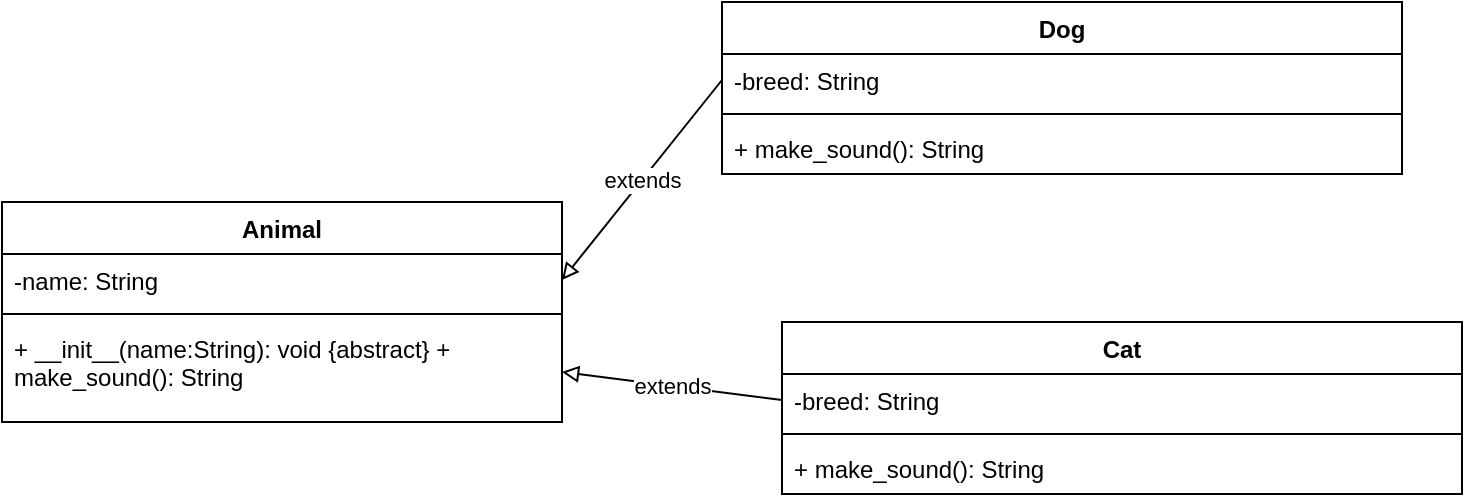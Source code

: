 <mxfile version="24.4.10" type="github">
  <diagram name="Page-1" id="NiR9eUR7coIiDWp72mui">
    <mxGraphModel dx="954" dy="606" grid="1" gridSize="10" guides="1" tooltips="1" connect="1" arrows="1" fold="1" page="1" pageScale="1" pageWidth="827" pageHeight="1169" math="0" shadow="0">
      <root>
        <mxCell id="0" />
        <mxCell id="1" parent="0" />
        <mxCell id="Rsvy_sx2ldwlx05y41vi-1" value="Animal" style="swimlane;fontStyle=1;align=center;verticalAlign=top;childLayout=stackLayout;horizontal=1;startSize=26;horizontalStack=0;resizeParent=1;resizeParentMax=0;resizeLast=0;collapsible=1;marginBottom=0;whiteSpace=wrap;html=1;" vertex="1" parent="1">
          <mxGeometry x="40" y="180" width="280" height="110" as="geometry" />
        </mxCell>
        <mxCell id="Rsvy_sx2ldwlx05y41vi-2" value="-name: String" style="text;strokeColor=none;fillColor=none;align=left;verticalAlign=top;spacingLeft=4;spacingRight=4;overflow=hidden;rotatable=0;points=[[0,0.5],[1,0.5]];portConstraint=eastwest;whiteSpace=wrap;html=1;" vertex="1" parent="Rsvy_sx2ldwlx05y41vi-1">
          <mxGeometry y="26" width="280" height="26" as="geometry" />
        </mxCell>
        <mxCell id="Rsvy_sx2ldwlx05y41vi-3" value="" style="line;strokeWidth=1;fillColor=none;align=left;verticalAlign=middle;spacingTop=-1;spacingLeft=3;spacingRight=3;rotatable=0;labelPosition=right;points=[];portConstraint=eastwest;strokeColor=inherit;" vertex="1" parent="Rsvy_sx2ldwlx05y41vi-1">
          <mxGeometry y="52" width="280" height="8" as="geometry" />
        </mxCell>
        <mxCell id="Rsvy_sx2ldwlx05y41vi-4" value="+ __init__(name:String): void {abstract} + make_sound(): String" style="text;strokeColor=none;fillColor=none;align=left;verticalAlign=top;spacingLeft=4;spacingRight=4;overflow=hidden;rotatable=0;points=[[0,0.5],[1,0.5]];portConstraint=eastwest;whiteSpace=wrap;html=1;" vertex="1" parent="Rsvy_sx2ldwlx05y41vi-1">
          <mxGeometry y="60" width="280" height="50" as="geometry" />
        </mxCell>
        <mxCell id="Rsvy_sx2ldwlx05y41vi-5" value="Dog" style="swimlane;fontStyle=1;align=center;verticalAlign=top;childLayout=stackLayout;horizontal=1;startSize=26;horizontalStack=0;resizeParent=1;resizeParentMax=0;resizeLast=0;collapsible=1;marginBottom=0;whiteSpace=wrap;html=1;" vertex="1" parent="1">
          <mxGeometry x="400" y="80" width="340" height="86" as="geometry" />
        </mxCell>
        <mxCell id="Rsvy_sx2ldwlx05y41vi-6" value="-breed: String" style="text;strokeColor=none;fillColor=none;align=left;verticalAlign=top;spacingLeft=4;spacingRight=4;overflow=hidden;rotatable=0;points=[[0,0.5],[1,0.5]];portConstraint=eastwest;whiteSpace=wrap;html=1;" vertex="1" parent="Rsvy_sx2ldwlx05y41vi-5">
          <mxGeometry y="26" width="340" height="26" as="geometry" />
        </mxCell>
        <mxCell id="Rsvy_sx2ldwlx05y41vi-7" value="" style="line;strokeWidth=1;fillColor=none;align=left;verticalAlign=middle;spacingTop=-1;spacingLeft=3;spacingRight=3;rotatable=0;labelPosition=right;points=[];portConstraint=eastwest;strokeColor=inherit;" vertex="1" parent="Rsvy_sx2ldwlx05y41vi-5">
          <mxGeometry y="52" width="340" height="8" as="geometry" />
        </mxCell>
        <mxCell id="Rsvy_sx2ldwlx05y41vi-8" value="+ make_sound(): String" style="text;strokeColor=none;fillColor=none;align=left;verticalAlign=top;spacingLeft=4;spacingRight=4;overflow=hidden;rotatable=0;points=[[0,0.5],[1,0.5]];portConstraint=eastwest;whiteSpace=wrap;html=1;" vertex="1" parent="Rsvy_sx2ldwlx05y41vi-5">
          <mxGeometry y="60" width="340" height="26" as="geometry" />
        </mxCell>
        <mxCell id="Rsvy_sx2ldwlx05y41vi-9" value="Cat" style="swimlane;fontStyle=1;align=center;verticalAlign=top;childLayout=stackLayout;horizontal=1;startSize=26;horizontalStack=0;resizeParent=1;resizeParentMax=0;resizeLast=0;collapsible=1;marginBottom=0;whiteSpace=wrap;html=1;" vertex="1" parent="1">
          <mxGeometry x="430" y="240" width="340" height="86" as="geometry" />
        </mxCell>
        <mxCell id="Rsvy_sx2ldwlx05y41vi-10" value="-breed: String" style="text;strokeColor=none;fillColor=none;align=left;verticalAlign=top;spacingLeft=4;spacingRight=4;overflow=hidden;rotatable=0;points=[[0,0.5],[1,0.5]];portConstraint=eastwest;whiteSpace=wrap;html=1;" vertex="1" parent="Rsvy_sx2ldwlx05y41vi-9">
          <mxGeometry y="26" width="340" height="26" as="geometry" />
        </mxCell>
        <mxCell id="Rsvy_sx2ldwlx05y41vi-11" value="" style="line;strokeWidth=1;fillColor=none;align=left;verticalAlign=middle;spacingTop=-1;spacingLeft=3;spacingRight=3;rotatable=0;labelPosition=right;points=[];portConstraint=eastwest;strokeColor=inherit;" vertex="1" parent="Rsvy_sx2ldwlx05y41vi-9">
          <mxGeometry y="52" width="340" height="8" as="geometry" />
        </mxCell>
        <mxCell id="Rsvy_sx2ldwlx05y41vi-12" value="+ make_sound(): String&lt;div&gt;&lt;br&gt;&lt;/div&gt;" style="text;strokeColor=none;fillColor=none;align=left;verticalAlign=top;spacingLeft=4;spacingRight=4;overflow=hidden;rotatable=0;points=[[0,0.5],[1,0.5]];portConstraint=eastwest;whiteSpace=wrap;html=1;" vertex="1" parent="Rsvy_sx2ldwlx05y41vi-9">
          <mxGeometry y="60" width="340" height="26" as="geometry" />
        </mxCell>
        <mxCell id="Rsvy_sx2ldwlx05y41vi-13" value="extends" style="endArrow=none;html=1;rounded=0;startArrow=block;startFill=0;exitX=1;exitY=0.5;exitDx=0;exitDy=0;entryX=0;entryY=0.5;entryDx=0;entryDy=0;" edge="1" parent="1" source="Rsvy_sx2ldwlx05y41vi-2" target="Rsvy_sx2ldwlx05y41vi-6">
          <mxGeometry relative="1" as="geometry">
            <mxPoint x="300" y="370" as="sourcePoint" />
            <mxPoint x="460" y="370" as="targetPoint" />
            <Array as="points" />
          </mxGeometry>
        </mxCell>
        <mxCell id="Rsvy_sx2ldwlx05y41vi-14" value="extends" style="endArrow=none;html=1;rounded=0;startArrow=block;startFill=0;exitX=1;exitY=0.5;exitDx=0;exitDy=0;entryX=0;entryY=0.5;entryDx=0;entryDy=0;" edge="1" parent="1" source="Rsvy_sx2ldwlx05y41vi-4" target="Rsvy_sx2ldwlx05y41vi-10">
          <mxGeometry relative="1" as="geometry">
            <mxPoint x="330" y="229" as="sourcePoint" />
            <mxPoint x="410" y="129" as="targetPoint" />
            <Array as="points" />
          </mxGeometry>
        </mxCell>
      </root>
    </mxGraphModel>
  </diagram>
</mxfile>
